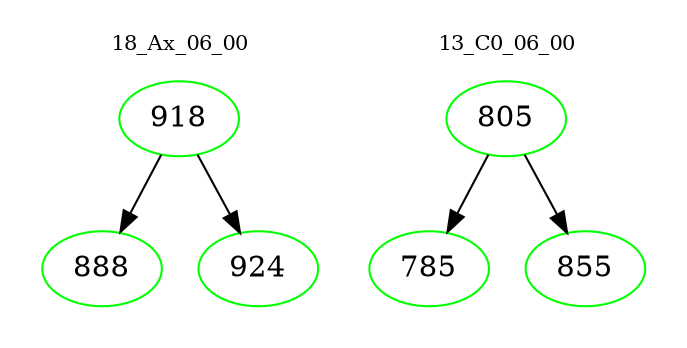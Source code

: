 digraph{
subgraph cluster_0 {
color = white
label = "18_Ax_06_00";
fontsize=10;
T0_918 [label="918", color="green"]
T0_918 -> T0_888 [color="black"]
T0_888 [label="888", color="green"]
T0_918 -> T0_924 [color="black"]
T0_924 [label="924", color="green"]
}
subgraph cluster_1 {
color = white
label = "13_C0_06_00";
fontsize=10;
T1_805 [label="805", color="green"]
T1_805 -> T1_785 [color="black"]
T1_785 [label="785", color="green"]
T1_805 -> T1_855 [color="black"]
T1_855 [label="855", color="green"]
}
}
